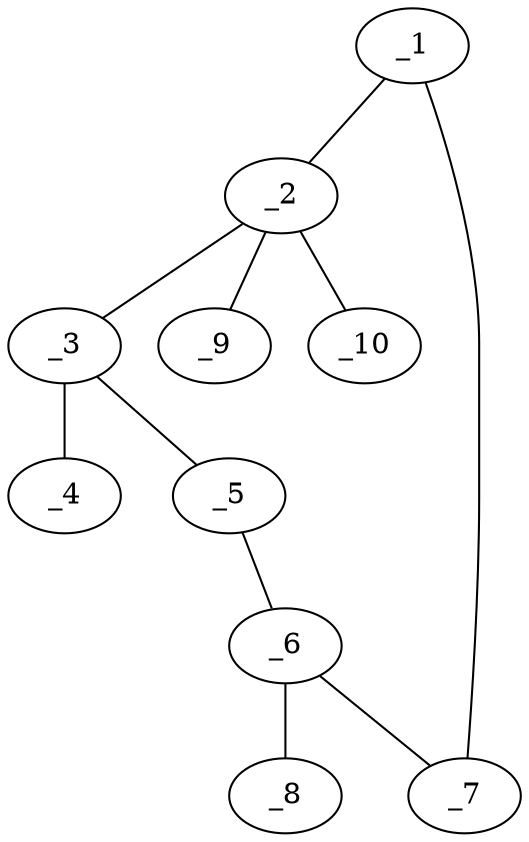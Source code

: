 graph molid634156 {
	_1	 [charge=0,
		chem=4,
		symbol="N  ",
		x="4.5981",
		y="0.567"];
	_2	 [charge=0,
		chem=1,
		symbol="C  ",
		x="3.7321",
		y="1.067"];
	_1 -- _2	 [valence=1];
	_7	 [charge=0,
		chem=4,
		symbol="N  ",
		x="4.5981",
		y="-0.433"];
	_1 -- _7	 [valence=1];
	_3	 [charge=0,
		chem=1,
		symbol="C  ",
		x="2.866",
		y="0.567"];
	_2 -- _3	 [valence=1];
	_9	 [charge=0,
		chem=1,
		symbol="C  ",
		x="3.2321",
		y="1.933"];
	_2 -- _9	 [valence=1];
	_10	 [charge=0,
		chem=1,
		symbol="C  ",
		x="4.2321",
		y="1.933"];
	_2 -- _10	 [valence=1];
	_4	 [charge=0,
		chem=2,
		symbol="O  ",
		x=2,
		y="1.067"];
	_3 -- _4	 [valence=2];
	_5	 [charge=0,
		chem=4,
		symbol="N  ",
		x="2.866",
		y="-0.433"];
	_3 -- _5	 [valence=1];
	_6	 [charge=0,
		chem=1,
		symbol="C  ",
		x="3.732",
		y="-0.933"];
	_5 -- _6	 [valence=1];
	_6 -- _7	 [valence=1];
	_8	 [charge=0,
		chem=5,
		symbol="S  ",
		x="3.732",
		y="-1.933"];
	_6 -- _8	 [valence=2];
}
